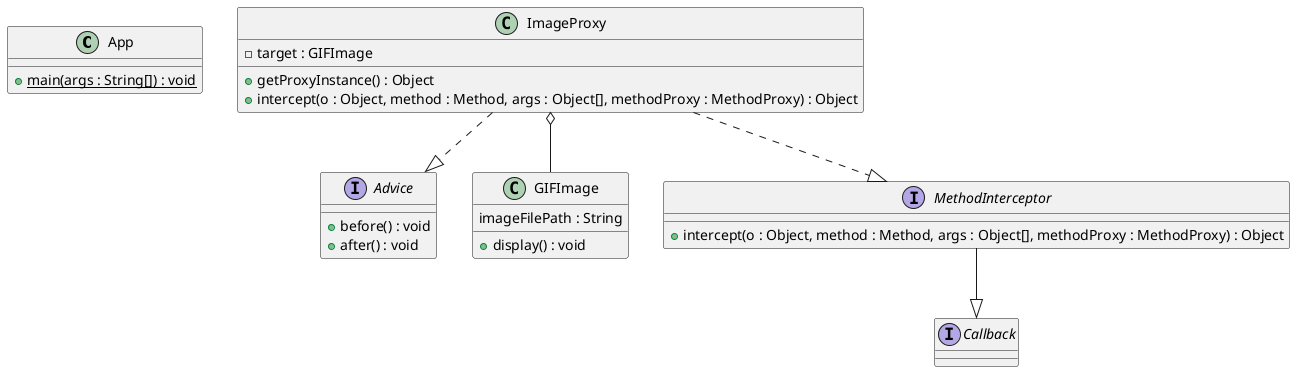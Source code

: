 @startuml

class App {
    + main(args : String[]) {static} : void
}

interface Advice {
    + before() : void
    + after() : void
}

class GIFImage {
    imageFilePath : String
    + display() : void
}

class ImageProxy {
    - target : GIFImage
    + getProxyInstance() : Object
    + intercept(o : Object, method : Method, args : Object[], methodProxy : MethodProxy) : Object
}

interface MethodInterceptor {
    + intercept(o : Object, method : Method, args : Object[], methodProxy : MethodProxy) : Object
}

interface Callback

ImageProxy ..|> MethodInterceptor
ImageProxy o-- GIFImage
MethodInterceptor --|> Callback
ImageProxy ..|> Advice

@enduml
